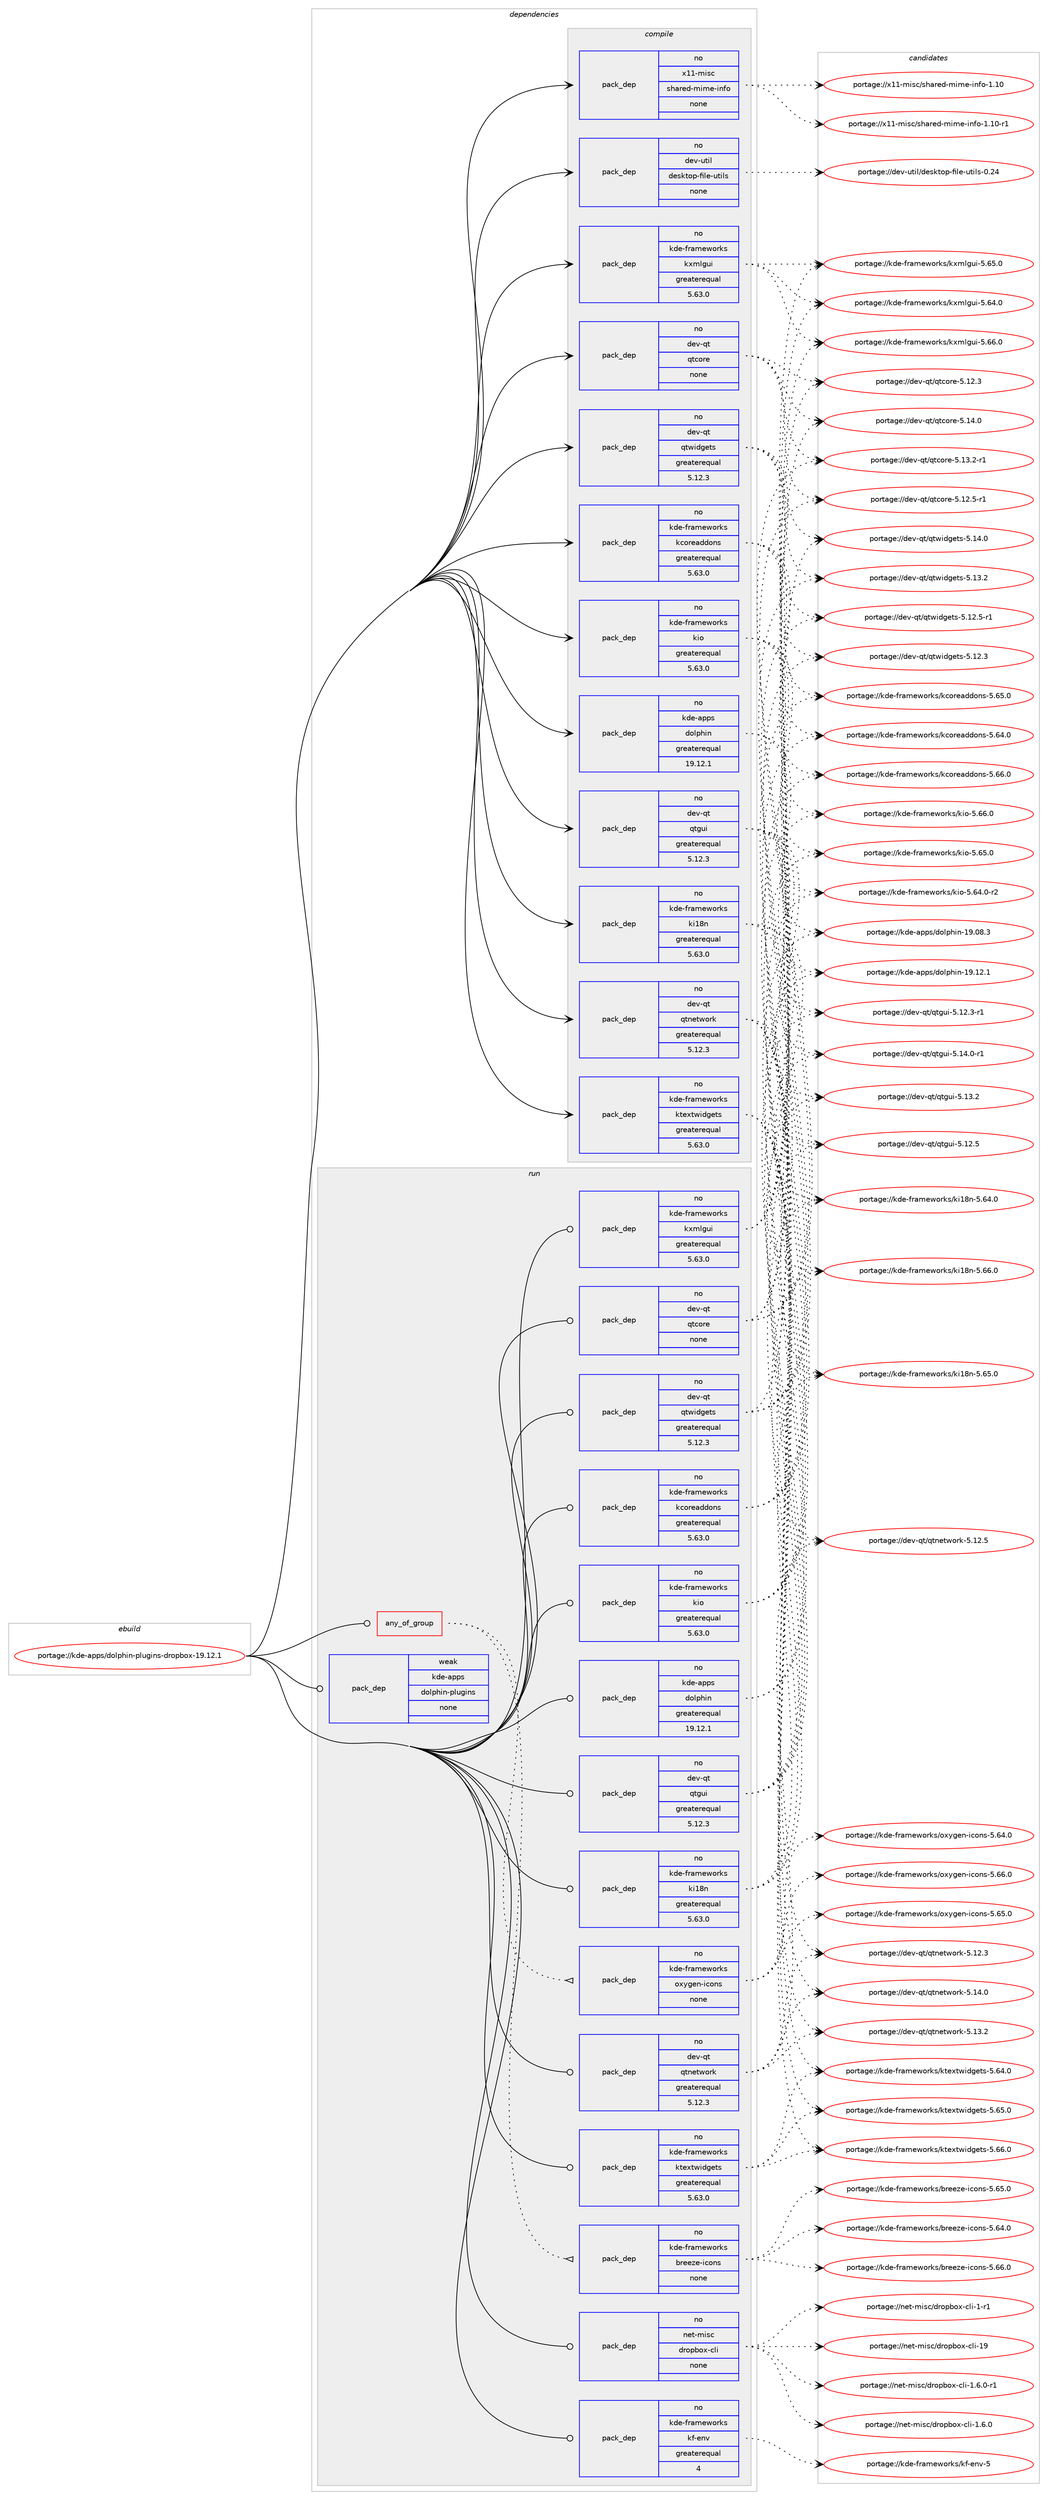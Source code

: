 digraph prolog {

# *************
# Graph options
# *************

newrank=true;
concentrate=true;
compound=true;
graph [rankdir=LR,fontname=Helvetica,fontsize=10,ranksep=1.5];#, ranksep=2.5, nodesep=0.2];
edge  [arrowhead=vee];
node  [fontname=Helvetica,fontsize=10];

# **********
# The ebuild
# **********

subgraph cluster_leftcol {
color=gray;
label=<<i>ebuild</i>>;
id [label="portage://kde-apps/dolphin-plugins-dropbox-19.12.1", color=red, width=4, href="../kde-apps/dolphin-plugins-dropbox-19.12.1.svg"];
}

# ****************
# The dependencies
# ****************

subgraph cluster_midcol {
color=gray;
label=<<i>dependencies</i>>;
subgraph cluster_compile {
fillcolor="#eeeeee";
style=filled;
label=<<i>compile</i>>;
subgraph pack207705 {
dependency268890 [label=<<TABLE BORDER="0" CELLBORDER="1" CELLSPACING="0" CELLPADDING="4" WIDTH="220"><TR><TD ROWSPAN="6" CELLPADDING="30">pack_dep</TD></TR><TR><TD WIDTH="110">no</TD></TR><TR><TD>dev-qt</TD></TR><TR><TD>qtcore</TD></TR><TR><TD>none</TD></TR><TR><TD></TD></TR></TABLE>>, shape=none, color=blue];
}
id:e -> dependency268890:w [weight=20,style="solid",arrowhead="vee"];
subgraph pack207706 {
dependency268891 [label=<<TABLE BORDER="0" CELLBORDER="1" CELLSPACING="0" CELLPADDING="4" WIDTH="220"><TR><TD ROWSPAN="6" CELLPADDING="30">pack_dep</TD></TR><TR><TD WIDTH="110">no</TD></TR><TR><TD>dev-qt</TD></TR><TR><TD>qtgui</TD></TR><TR><TD>greaterequal</TD></TR><TR><TD>5.12.3</TD></TR></TABLE>>, shape=none, color=blue];
}
id:e -> dependency268891:w [weight=20,style="solid",arrowhead="vee"];
subgraph pack207707 {
dependency268892 [label=<<TABLE BORDER="0" CELLBORDER="1" CELLSPACING="0" CELLPADDING="4" WIDTH="220"><TR><TD ROWSPAN="6" CELLPADDING="30">pack_dep</TD></TR><TR><TD WIDTH="110">no</TD></TR><TR><TD>dev-qt</TD></TR><TR><TD>qtnetwork</TD></TR><TR><TD>greaterequal</TD></TR><TR><TD>5.12.3</TD></TR></TABLE>>, shape=none, color=blue];
}
id:e -> dependency268892:w [weight=20,style="solid",arrowhead="vee"];
subgraph pack207708 {
dependency268893 [label=<<TABLE BORDER="0" CELLBORDER="1" CELLSPACING="0" CELLPADDING="4" WIDTH="220"><TR><TD ROWSPAN="6" CELLPADDING="30">pack_dep</TD></TR><TR><TD WIDTH="110">no</TD></TR><TR><TD>dev-qt</TD></TR><TR><TD>qtwidgets</TD></TR><TR><TD>greaterequal</TD></TR><TR><TD>5.12.3</TD></TR></TABLE>>, shape=none, color=blue];
}
id:e -> dependency268893:w [weight=20,style="solid",arrowhead="vee"];
subgraph pack207709 {
dependency268894 [label=<<TABLE BORDER="0" CELLBORDER="1" CELLSPACING="0" CELLPADDING="4" WIDTH="220"><TR><TD ROWSPAN="6" CELLPADDING="30">pack_dep</TD></TR><TR><TD WIDTH="110">no</TD></TR><TR><TD>dev-util</TD></TR><TR><TD>desktop-file-utils</TD></TR><TR><TD>none</TD></TR><TR><TD></TD></TR></TABLE>>, shape=none, color=blue];
}
id:e -> dependency268894:w [weight=20,style="solid",arrowhead="vee"];
subgraph pack207710 {
dependency268895 [label=<<TABLE BORDER="0" CELLBORDER="1" CELLSPACING="0" CELLPADDING="4" WIDTH="220"><TR><TD ROWSPAN="6" CELLPADDING="30">pack_dep</TD></TR><TR><TD WIDTH="110">no</TD></TR><TR><TD>kde-apps</TD></TR><TR><TD>dolphin</TD></TR><TR><TD>greaterequal</TD></TR><TR><TD>19.12.1</TD></TR></TABLE>>, shape=none, color=blue];
}
id:e -> dependency268895:w [weight=20,style="solid",arrowhead="vee"];
subgraph pack207711 {
dependency268896 [label=<<TABLE BORDER="0" CELLBORDER="1" CELLSPACING="0" CELLPADDING="4" WIDTH="220"><TR><TD ROWSPAN="6" CELLPADDING="30">pack_dep</TD></TR><TR><TD WIDTH="110">no</TD></TR><TR><TD>kde-frameworks</TD></TR><TR><TD>kcoreaddons</TD></TR><TR><TD>greaterequal</TD></TR><TR><TD>5.63.0</TD></TR></TABLE>>, shape=none, color=blue];
}
id:e -> dependency268896:w [weight=20,style="solid",arrowhead="vee"];
subgraph pack207712 {
dependency268897 [label=<<TABLE BORDER="0" CELLBORDER="1" CELLSPACING="0" CELLPADDING="4" WIDTH="220"><TR><TD ROWSPAN="6" CELLPADDING="30">pack_dep</TD></TR><TR><TD WIDTH="110">no</TD></TR><TR><TD>kde-frameworks</TD></TR><TR><TD>ki18n</TD></TR><TR><TD>greaterequal</TD></TR><TR><TD>5.63.0</TD></TR></TABLE>>, shape=none, color=blue];
}
id:e -> dependency268897:w [weight=20,style="solid",arrowhead="vee"];
subgraph pack207713 {
dependency268898 [label=<<TABLE BORDER="0" CELLBORDER="1" CELLSPACING="0" CELLPADDING="4" WIDTH="220"><TR><TD ROWSPAN="6" CELLPADDING="30">pack_dep</TD></TR><TR><TD WIDTH="110">no</TD></TR><TR><TD>kde-frameworks</TD></TR><TR><TD>kio</TD></TR><TR><TD>greaterequal</TD></TR><TR><TD>5.63.0</TD></TR></TABLE>>, shape=none, color=blue];
}
id:e -> dependency268898:w [weight=20,style="solid",arrowhead="vee"];
subgraph pack207714 {
dependency268899 [label=<<TABLE BORDER="0" CELLBORDER="1" CELLSPACING="0" CELLPADDING="4" WIDTH="220"><TR><TD ROWSPAN="6" CELLPADDING="30">pack_dep</TD></TR><TR><TD WIDTH="110">no</TD></TR><TR><TD>kde-frameworks</TD></TR><TR><TD>ktextwidgets</TD></TR><TR><TD>greaterequal</TD></TR><TR><TD>5.63.0</TD></TR></TABLE>>, shape=none, color=blue];
}
id:e -> dependency268899:w [weight=20,style="solid",arrowhead="vee"];
subgraph pack207715 {
dependency268900 [label=<<TABLE BORDER="0" CELLBORDER="1" CELLSPACING="0" CELLPADDING="4" WIDTH="220"><TR><TD ROWSPAN="6" CELLPADDING="30">pack_dep</TD></TR><TR><TD WIDTH="110">no</TD></TR><TR><TD>kde-frameworks</TD></TR><TR><TD>kxmlgui</TD></TR><TR><TD>greaterequal</TD></TR><TR><TD>5.63.0</TD></TR></TABLE>>, shape=none, color=blue];
}
id:e -> dependency268900:w [weight=20,style="solid",arrowhead="vee"];
subgraph pack207716 {
dependency268901 [label=<<TABLE BORDER="0" CELLBORDER="1" CELLSPACING="0" CELLPADDING="4" WIDTH="220"><TR><TD ROWSPAN="6" CELLPADDING="30">pack_dep</TD></TR><TR><TD WIDTH="110">no</TD></TR><TR><TD>x11-misc</TD></TR><TR><TD>shared-mime-info</TD></TR><TR><TD>none</TD></TR><TR><TD></TD></TR></TABLE>>, shape=none, color=blue];
}
id:e -> dependency268901:w [weight=20,style="solid",arrowhead="vee"];
}
subgraph cluster_compileandrun {
fillcolor="#eeeeee";
style=filled;
label=<<i>compile and run</i>>;
}
subgraph cluster_run {
fillcolor="#eeeeee";
style=filled;
label=<<i>run</i>>;
subgraph any4036 {
dependency268902 [label=<<TABLE BORDER="0" CELLBORDER="1" CELLSPACING="0" CELLPADDING="4"><TR><TD CELLPADDING="10">any_of_group</TD></TR></TABLE>>, shape=none, color=red];subgraph pack207717 {
dependency268903 [label=<<TABLE BORDER="0" CELLBORDER="1" CELLSPACING="0" CELLPADDING="4" WIDTH="220"><TR><TD ROWSPAN="6" CELLPADDING="30">pack_dep</TD></TR><TR><TD WIDTH="110">no</TD></TR><TR><TD>kde-frameworks</TD></TR><TR><TD>breeze-icons</TD></TR><TR><TD>none</TD></TR><TR><TD></TD></TR></TABLE>>, shape=none, color=blue];
}
dependency268902:e -> dependency268903:w [weight=20,style="dotted",arrowhead="oinv"];
subgraph pack207718 {
dependency268904 [label=<<TABLE BORDER="0" CELLBORDER="1" CELLSPACING="0" CELLPADDING="4" WIDTH="220"><TR><TD ROWSPAN="6" CELLPADDING="30">pack_dep</TD></TR><TR><TD WIDTH="110">no</TD></TR><TR><TD>kde-frameworks</TD></TR><TR><TD>oxygen-icons</TD></TR><TR><TD>none</TD></TR><TR><TD></TD></TR></TABLE>>, shape=none, color=blue];
}
dependency268902:e -> dependency268904:w [weight=20,style="dotted",arrowhead="oinv"];
}
id:e -> dependency268902:w [weight=20,style="solid",arrowhead="odot"];
subgraph pack207719 {
dependency268905 [label=<<TABLE BORDER="0" CELLBORDER="1" CELLSPACING="0" CELLPADDING="4" WIDTH="220"><TR><TD ROWSPAN="6" CELLPADDING="30">pack_dep</TD></TR><TR><TD WIDTH="110">no</TD></TR><TR><TD>dev-qt</TD></TR><TR><TD>qtcore</TD></TR><TR><TD>none</TD></TR><TR><TD></TD></TR></TABLE>>, shape=none, color=blue];
}
id:e -> dependency268905:w [weight=20,style="solid",arrowhead="odot"];
subgraph pack207720 {
dependency268906 [label=<<TABLE BORDER="0" CELLBORDER="1" CELLSPACING="0" CELLPADDING="4" WIDTH="220"><TR><TD ROWSPAN="6" CELLPADDING="30">pack_dep</TD></TR><TR><TD WIDTH="110">no</TD></TR><TR><TD>dev-qt</TD></TR><TR><TD>qtgui</TD></TR><TR><TD>greaterequal</TD></TR><TR><TD>5.12.3</TD></TR></TABLE>>, shape=none, color=blue];
}
id:e -> dependency268906:w [weight=20,style="solid",arrowhead="odot"];
subgraph pack207721 {
dependency268907 [label=<<TABLE BORDER="0" CELLBORDER="1" CELLSPACING="0" CELLPADDING="4" WIDTH="220"><TR><TD ROWSPAN="6" CELLPADDING="30">pack_dep</TD></TR><TR><TD WIDTH="110">no</TD></TR><TR><TD>dev-qt</TD></TR><TR><TD>qtnetwork</TD></TR><TR><TD>greaterequal</TD></TR><TR><TD>5.12.3</TD></TR></TABLE>>, shape=none, color=blue];
}
id:e -> dependency268907:w [weight=20,style="solid",arrowhead="odot"];
subgraph pack207722 {
dependency268908 [label=<<TABLE BORDER="0" CELLBORDER="1" CELLSPACING="0" CELLPADDING="4" WIDTH="220"><TR><TD ROWSPAN="6" CELLPADDING="30">pack_dep</TD></TR><TR><TD WIDTH="110">no</TD></TR><TR><TD>dev-qt</TD></TR><TR><TD>qtwidgets</TD></TR><TR><TD>greaterequal</TD></TR><TR><TD>5.12.3</TD></TR></TABLE>>, shape=none, color=blue];
}
id:e -> dependency268908:w [weight=20,style="solid",arrowhead="odot"];
subgraph pack207723 {
dependency268909 [label=<<TABLE BORDER="0" CELLBORDER="1" CELLSPACING="0" CELLPADDING="4" WIDTH="220"><TR><TD ROWSPAN="6" CELLPADDING="30">pack_dep</TD></TR><TR><TD WIDTH="110">no</TD></TR><TR><TD>kde-apps</TD></TR><TR><TD>dolphin</TD></TR><TR><TD>greaterequal</TD></TR><TR><TD>19.12.1</TD></TR></TABLE>>, shape=none, color=blue];
}
id:e -> dependency268909:w [weight=20,style="solid",arrowhead="odot"];
subgraph pack207724 {
dependency268910 [label=<<TABLE BORDER="0" CELLBORDER="1" CELLSPACING="0" CELLPADDING="4" WIDTH="220"><TR><TD ROWSPAN="6" CELLPADDING="30">pack_dep</TD></TR><TR><TD WIDTH="110">no</TD></TR><TR><TD>kde-frameworks</TD></TR><TR><TD>kcoreaddons</TD></TR><TR><TD>greaterequal</TD></TR><TR><TD>5.63.0</TD></TR></TABLE>>, shape=none, color=blue];
}
id:e -> dependency268910:w [weight=20,style="solid",arrowhead="odot"];
subgraph pack207725 {
dependency268911 [label=<<TABLE BORDER="0" CELLBORDER="1" CELLSPACING="0" CELLPADDING="4" WIDTH="220"><TR><TD ROWSPAN="6" CELLPADDING="30">pack_dep</TD></TR><TR><TD WIDTH="110">no</TD></TR><TR><TD>kde-frameworks</TD></TR><TR><TD>kf-env</TD></TR><TR><TD>greaterequal</TD></TR><TR><TD>4</TD></TR></TABLE>>, shape=none, color=blue];
}
id:e -> dependency268911:w [weight=20,style="solid",arrowhead="odot"];
subgraph pack207726 {
dependency268912 [label=<<TABLE BORDER="0" CELLBORDER="1" CELLSPACING="0" CELLPADDING="4" WIDTH="220"><TR><TD ROWSPAN="6" CELLPADDING="30">pack_dep</TD></TR><TR><TD WIDTH="110">no</TD></TR><TR><TD>kde-frameworks</TD></TR><TR><TD>ki18n</TD></TR><TR><TD>greaterequal</TD></TR><TR><TD>5.63.0</TD></TR></TABLE>>, shape=none, color=blue];
}
id:e -> dependency268912:w [weight=20,style="solid",arrowhead="odot"];
subgraph pack207727 {
dependency268913 [label=<<TABLE BORDER="0" CELLBORDER="1" CELLSPACING="0" CELLPADDING="4" WIDTH="220"><TR><TD ROWSPAN="6" CELLPADDING="30">pack_dep</TD></TR><TR><TD WIDTH="110">no</TD></TR><TR><TD>kde-frameworks</TD></TR><TR><TD>kio</TD></TR><TR><TD>greaterequal</TD></TR><TR><TD>5.63.0</TD></TR></TABLE>>, shape=none, color=blue];
}
id:e -> dependency268913:w [weight=20,style="solid",arrowhead="odot"];
subgraph pack207728 {
dependency268914 [label=<<TABLE BORDER="0" CELLBORDER="1" CELLSPACING="0" CELLPADDING="4" WIDTH="220"><TR><TD ROWSPAN="6" CELLPADDING="30">pack_dep</TD></TR><TR><TD WIDTH="110">no</TD></TR><TR><TD>kde-frameworks</TD></TR><TR><TD>ktextwidgets</TD></TR><TR><TD>greaterequal</TD></TR><TR><TD>5.63.0</TD></TR></TABLE>>, shape=none, color=blue];
}
id:e -> dependency268914:w [weight=20,style="solid",arrowhead="odot"];
subgraph pack207729 {
dependency268915 [label=<<TABLE BORDER="0" CELLBORDER="1" CELLSPACING="0" CELLPADDING="4" WIDTH="220"><TR><TD ROWSPAN="6" CELLPADDING="30">pack_dep</TD></TR><TR><TD WIDTH="110">no</TD></TR><TR><TD>kde-frameworks</TD></TR><TR><TD>kxmlgui</TD></TR><TR><TD>greaterequal</TD></TR><TR><TD>5.63.0</TD></TR></TABLE>>, shape=none, color=blue];
}
id:e -> dependency268915:w [weight=20,style="solid",arrowhead="odot"];
subgraph pack207730 {
dependency268916 [label=<<TABLE BORDER="0" CELLBORDER="1" CELLSPACING="0" CELLPADDING="4" WIDTH="220"><TR><TD ROWSPAN="6" CELLPADDING="30">pack_dep</TD></TR><TR><TD WIDTH="110">no</TD></TR><TR><TD>net-misc</TD></TR><TR><TD>dropbox-cli</TD></TR><TR><TD>none</TD></TR><TR><TD></TD></TR></TABLE>>, shape=none, color=blue];
}
id:e -> dependency268916:w [weight=20,style="solid",arrowhead="odot"];
subgraph pack207731 {
dependency268917 [label=<<TABLE BORDER="0" CELLBORDER="1" CELLSPACING="0" CELLPADDING="4" WIDTH="220"><TR><TD ROWSPAN="6" CELLPADDING="30">pack_dep</TD></TR><TR><TD WIDTH="110">weak</TD></TR><TR><TD>kde-apps</TD></TR><TR><TD>dolphin-plugins</TD></TR><TR><TD>none</TD></TR><TR><TD></TD></TR></TABLE>>, shape=none, color=blue];
}
id:e -> dependency268917:w [weight=20,style="solid",arrowhead="odot"];
}
}

# **************
# The candidates
# **************

subgraph cluster_choices {
rank=same;
color=gray;
label=<<i>candidates</i>>;

subgraph choice207705 {
color=black;
nodesep=1;
choice10010111845113116471131169911111410145534649524648 [label="portage://dev-qt/qtcore-5.14.0", color=red, width=4,href="../dev-qt/qtcore-5.14.0.svg"];
choice100101118451131164711311699111114101455346495146504511449 [label="portage://dev-qt/qtcore-5.13.2-r1", color=red, width=4,href="../dev-qt/qtcore-5.13.2-r1.svg"];
choice100101118451131164711311699111114101455346495046534511449 [label="portage://dev-qt/qtcore-5.12.5-r1", color=red, width=4,href="../dev-qt/qtcore-5.12.5-r1.svg"];
choice10010111845113116471131169911111410145534649504651 [label="portage://dev-qt/qtcore-5.12.3", color=red, width=4,href="../dev-qt/qtcore-5.12.3.svg"];
dependency268890:e -> choice10010111845113116471131169911111410145534649524648:w [style=dotted,weight="100"];
dependency268890:e -> choice100101118451131164711311699111114101455346495146504511449:w [style=dotted,weight="100"];
dependency268890:e -> choice100101118451131164711311699111114101455346495046534511449:w [style=dotted,weight="100"];
dependency268890:e -> choice10010111845113116471131169911111410145534649504651:w [style=dotted,weight="100"];
}
subgraph choice207706 {
color=black;
nodesep=1;
choice1001011184511311647113116103117105455346495246484511449 [label="portage://dev-qt/qtgui-5.14.0-r1", color=red, width=4,href="../dev-qt/qtgui-5.14.0-r1.svg"];
choice100101118451131164711311610311710545534649514650 [label="portage://dev-qt/qtgui-5.13.2", color=red, width=4,href="../dev-qt/qtgui-5.13.2.svg"];
choice100101118451131164711311610311710545534649504653 [label="portage://dev-qt/qtgui-5.12.5", color=red, width=4,href="../dev-qt/qtgui-5.12.5.svg"];
choice1001011184511311647113116103117105455346495046514511449 [label="portage://dev-qt/qtgui-5.12.3-r1", color=red, width=4,href="../dev-qt/qtgui-5.12.3-r1.svg"];
dependency268891:e -> choice1001011184511311647113116103117105455346495246484511449:w [style=dotted,weight="100"];
dependency268891:e -> choice100101118451131164711311610311710545534649514650:w [style=dotted,weight="100"];
dependency268891:e -> choice100101118451131164711311610311710545534649504653:w [style=dotted,weight="100"];
dependency268891:e -> choice1001011184511311647113116103117105455346495046514511449:w [style=dotted,weight="100"];
}
subgraph choice207707 {
color=black;
nodesep=1;
choice100101118451131164711311611010111611911111410745534649524648 [label="portage://dev-qt/qtnetwork-5.14.0", color=red, width=4,href="../dev-qt/qtnetwork-5.14.0.svg"];
choice100101118451131164711311611010111611911111410745534649514650 [label="portage://dev-qt/qtnetwork-5.13.2", color=red, width=4,href="../dev-qt/qtnetwork-5.13.2.svg"];
choice100101118451131164711311611010111611911111410745534649504653 [label="portage://dev-qt/qtnetwork-5.12.5", color=red, width=4,href="../dev-qt/qtnetwork-5.12.5.svg"];
choice100101118451131164711311611010111611911111410745534649504651 [label="portage://dev-qt/qtnetwork-5.12.3", color=red, width=4,href="../dev-qt/qtnetwork-5.12.3.svg"];
dependency268892:e -> choice100101118451131164711311611010111611911111410745534649524648:w [style=dotted,weight="100"];
dependency268892:e -> choice100101118451131164711311611010111611911111410745534649514650:w [style=dotted,weight="100"];
dependency268892:e -> choice100101118451131164711311611010111611911111410745534649504653:w [style=dotted,weight="100"];
dependency268892:e -> choice100101118451131164711311611010111611911111410745534649504651:w [style=dotted,weight="100"];
}
subgraph choice207708 {
color=black;
nodesep=1;
choice100101118451131164711311611910510010310111611545534649524648 [label="portage://dev-qt/qtwidgets-5.14.0", color=red, width=4,href="../dev-qt/qtwidgets-5.14.0.svg"];
choice100101118451131164711311611910510010310111611545534649514650 [label="portage://dev-qt/qtwidgets-5.13.2", color=red, width=4,href="../dev-qt/qtwidgets-5.13.2.svg"];
choice1001011184511311647113116119105100103101116115455346495046534511449 [label="portage://dev-qt/qtwidgets-5.12.5-r1", color=red, width=4,href="../dev-qt/qtwidgets-5.12.5-r1.svg"];
choice100101118451131164711311611910510010310111611545534649504651 [label="portage://dev-qt/qtwidgets-5.12.3", color=red, width=4,href="../dev-qt/qtwidgets-5.12.3.svg"];
dependency268893:e -> choice100101118451131164711311611910510010310111611545534649524648:w [style=dotted,weight="100"];
dependency268893:e -> choice100101118451131164711311611910510010310111611545534649514650:w [style=dotted,weight="100"];
dependency268893:e -> choice1001011184511311647113116119105100103101116115455346495046534511449:w [style=dotted,weight="100"];
dependency268893:e -> choice100101118451131164711311611910510010310111611545534649504651:w [style=dotted,weight="100"];
}
subgraph choice207709 {
color=black;
nodesep=1;
choice100101118451171161051084710010111510711611111245102105108101451171161051081154548465052 [label="portage://dev-util/desktop-file-utils-0.24", color=red, width=4,href="../dev-util/desktop-file-utils-0.24.svg"];
dependency268894:e -> choice100101118451171161051084710010111510711611111245102105108101451171161051081154548465052:w [style=dotted,weight="100"];
}
subgraph choice207710 {
color=black;
nodesep=1;
choice1071001014597112112115471001111081121041051104549574649504649 [label="portage://kde-apps/dolphin-19.12.1", color=red, width=4,href="../kde-apps/dolphin-19.12.1.svg"];
choice1071001014597112112115471001111081121041051104549574648564651 [label="portage://kde-apps/dolphin-19.08.3", color=red, width=4,href="../kde-apps/dolphin-19.08.3.svg"];
dependency268895:e -> choice1071001014597112112115471001111081121041051104549574649504649:w [style=dotted,weight="100"];
dependency268895:e -> choice1071001014597112112115471001111081121041051104549574648564651:w [style=dotted,weight="100"];
}
subgraph choice207711 {
color=black;
nodesep=1;
choice107100101451021149710910111911111410711547107991111141019710010011111011545534654544648 [label="portage://kde-frameworks/kcoreaddons-5.66.0", color=red, width=4,href="../kde-frameworks/kcoreaddons-5.66.0.svg"];
choice107100101451021149710910111911111410711547107991111141019710010011111011545534654534648 [label="portage://kde-frameworks/kcoreaddons-5.65.0", color=red, width=4,href="../kde-frameworks/kcoreaddons-5.65.0.svg"];
choice107100101451021149710910111911111410711547107991111141019710010011111011545534654524648 [label="portage://kde-frameworks/kcoreaddons-5.64.0", color=red, width=4,href="../kde-frameworks/kcoreaddons-5.64.0.svg"];
dependency268896:e -> choice107100101451021149710910111911111410711547107991111141019710010011111011545534654544648:w [style=dotted,weight="100"];
dependency268896:e -> choice107100101451021149710910111911111410711547107991111141019710010011111011545534654534648:w [style=dotted,weight="100"];
dependency268896:e -> choice107100101451021149710910111911111410711547107991111141019710010011111011545534654524648:w [style=dotted,weight="100"];
}
subgraph choice207712 {
color=black;
nodesep=1;
choice107100101451021149710910111911111410711547107105495611045534654544648 [label="portage://kde-frameworks/ki18n-5.66.0", color=red, width=4,href="../kde-frameworks/ki18n-5.66.0.svg"];
choice107100101451021149710910111911111410711547107105495611045534654534648 [label="portage://kde-frameworks/ki18n-5.65.0", color=red, width=4,href="../kde-frameworks/ki18n-5.65.0.svg"];
choice107100101451021149710910111911111410711547107105495611045534654524648 [label="portage://kde-frameworks/ki18n-5.64.0", color=red, width=4,href="../kde-frameworks/ki18n-5.64.0.svg"];
dependency268897:e -> choice107100101451021149710910111911111410711547107105495611045534654544648:w [style=dotted,weight="100"];
dependency268897:e -> choice107100101451021149710910111911111410711547107105495611045534654534648:w [style=dotted,weight="100"];
dependency268897:e -> choice107100101451021149710910111911111410711547107105495611045534654524648:w [style=dotted,weight="100"];
}
subgraph choice207713 {
color=black;
nodesep=1;
choice10710010145102114971091011191111141071154710710511145534654544648 [label="portage://kde-frameworks/kio-5.66.0", color=red, width=4,href="../kde-frameworks/kio-5.66.0.svg"];
choice10710010145102114971091011191111141071154710710511145534654534648 [label="portage://kde-frameworks/kio-5.65.0", color=red, width=4,href="../kde-frameworks/kio-5.65.0.svg"];
choice107100101451021149710910111911111410711547107105111455346545246484511450 [label="portage://kde-frameworks/kio-5.64.0-r2", color=red, width=4,href="../kde-frameworks/kio-5.64.0-r2.svg"];
dependency268898:e -> choice10710010145102114971091011191111141071154710710511145534654544648:w [style=dotted,weight="100"];
dependency268898:e -> choice10710010145102114971091011191111141071154710710511145534654534648:w [style=dotted,weight="100"];
dependency268898:e -> choice107100101451021149710910111911111410711547107105111455346545246484511450:w [style=dotted,weight="100"];
}
subgraph choice207714 {
color=black;
nodesep=1;
choice10710010145102114971091011191111141071154710711610112011611910510010310111611545534654544648 [label="portage://kde-frameworks/ktextwidgets-5.66.0", color=red, width=4,href="../kde-frameworks/ktextwidgets-5.66.0.svg"];
choice10710010145102114971091011191111141071154710711610112011611910510010310111611545534654534648 [label="portage://kde-frameworks/ktextwidgets-5.65.0", color=red, width=4,href="../kde-frameworks/ktextwidgets-5.65.0.svg"];
choice10710010145102114971091011191111141071154710711610112011611910510010310111611545534654524648 [label="portage://kde-frameworks/ktextwidgets-5.64.0", color=red, width=4,href="../kde-frameworks/ktextwidgets-5.64.0.svg"];
dependency268899:e -> choice10710010145102114971091011191111141071154710711610112011611910510010310111611545534654544648:w [style=dotted,weight="100"];
dependency268899:e -> choice10710010145102114971091011191111141071154710711610112011611910510010310111611545534654534648:w [style=dotted,weight="100"];
dependency268899:e -> choice10710010145102114971091011191111141071154710711610112011611910510010310111611545534654524648:w [style=dotted,weight="100"];
}
subgraph choice207715 {
color=black;
nodesep=1;
choice10710010145102114971091011191111141071154710712010910810311710545534654544648 [label="portage://kde-frameworks/kxmlgui-5.66.0", color=red, width=4,href="../kde-frameworks/kxmlgui-5.66.0.svg"];
choice10710010145102114971091011191111141071154710712010910810311710545534654534648 [label="portage://kde-frameworks/kxmlgui-5.65.0", color=red, width=4,href="../kde-frameworks/kxmlgui-5.65.0.svg"];
choice10710010145102114971091011191111141071154710712010910810311710545534654524648 [label="portage://kde-frameworks/kxmlgui-5.64.0", color=red, width=4,href="../kde-frameworks/kxmlgui-5.64.0.svg"];
dependency268900:e -> choice10710010145102114971091011191111141071154710712010910810311710545534654544648:w [style=dotted,weight="100"];
dependency268900:e -> choice10710010145102114971091011191111141071154710712010910810311710545534654534648:w [style=dotted,weight="100"];
dependency268900:e -> choice10710010145102114971091011191111141071154710712010910810311710545534654524648:w [style=dotted,weight="100"];
}
subgraph choice207716 {
color=black;
nodesep=1;
choice120494945109105115994711510497114101100451091051091014510511010211145494649484511449 [label="portage://x11-misc/shared-mime-info-1.10-r1", color=red, width=4,href="../x11-misc/shared-mime-info-1.10-r1.svg"];
choice12049494510910511599471151049711410110045109105109101451051101021114549464948 [label="portage://x11-misc/shared-mime-info-1.10", color=red, width=4,href="../x11-misc/shared-mime-info-1.10.svg"];
dependency268901:e -> choice120494945109105115994711510497114101100451091051091014510511010211145494649484511449:w [style=dotted,weight="100"];
dependency268901:e -> choice12049494510910511599471151049711410110045109105109101451051101021114549464948:w [style=dotted,weight="100"];
}
subgraph choice207717 {
color=black;
nodesep=1;
choice10710010145102114971091011191111141071154798114101101122101451059911111011545534654544648 [label="portage://kde-frameworks/breeze-icons-5.66.0", color=red, width=4,href="../kde-frameworks/breeze-icons-5.66.0.svg"];
choice10710010145102114971091011191111141071154798114101101122101451059911111011545534654534648 [label="portage://kde-frameworks/breeze-icons-5.65.0", color=red, width=4,href="../kde-frameworks/breeze-icons-5.65.0.svg"];
choice10710010145102114971091011191111141071154798114101101122101451059911111011545534654524648 [label="portage://kde-frameworks/breeze-icons-5.64.0", color=red, width=4,href="../kde-frameworks/breeze-icons-5.64.0.svg"];
dependency268903:e -> choice10710010145102114971091011191111141071154798114101101122101451059911111011545534654544648:w [style=dotted,weight="100"];
dependency268903:e -> choice10710010145102114971091011191111141071154798114101101122101451059911111011545534654534648:w [style=dotted,weight="100"];
dependency268903:e -> choice10710010145102114971091011191111141071154798114101101122101451059911111011545534654524648:w [style=dotted,weight="100"];
}
subgraph choice207718 {
color=black;
nodesep=1;
choice107100101451021149710910111911111410711547111120121103101110451059911111011545534654544648 [label="portage://kde-frameworks/oxygen-icons-5.66.0", color=red, width=4,href="../kde-frameworks/oxygen-icons-5.66.0.svg"];
choice107100101451021149710910111911111410711547111120121103101110451059911111011545534654534648 [label="portage://kde-frameworks/oxygen-icons-5.65.0", color=red, width=4,href="../kde-frameworks/oxygen-icons-5.65.0.svg"];
choice107100101451021149710910111911111410711547111120121103101110451059911111011545534654524648 [label="portage://kde-frameworks/oxygen-icons-5.64.0", color=red, width=4,href="../kde-frameworks/oxygen-icons-5.64.0.svg"];
dependency268904:e -> choice107100101451021149710910111911111410711547111120121103101110451059911111011545534654544648:w [style=dotted,weight="100"];
dependency268904:e -> choice107100101451021149710910111911111410711547111120121103101110451059911111011545534654534648:w [style=dotted,weight="100"];
dependency268904:e -> choice107100101451021149710910111911111410711547111120121103101110451059911111011545534654524648:w [style=dotted,weight="100"];
}
subgraph choice207719 {
color=black;
nodesep=1;
choice10010111845113116471131169911111410145534649524648 [label="portage://dev-qt/qtcore-5.14.0", color=red, width=4,href="../dev-qt/qtcore-5.14.0.svg"];
choice100101118451131164711311699111114101455346495146504511449 [label="portage://dev-qt/qtcore-5.13.2-r1", color=red, width=4,href="../dev-qt/qtcore-5.13.2-r1.svg"];
choice100101118451131164711311699111114101455346495046534511449 [label="portage://dev-qt/qtcore-5.12.5-r1", color=red, width=4,href="../dev-qt/qtcore-5.12.5-r1.svg"];
choice10010111845113116471131169911111410145534649504651 [label="portage://dev-qt/qtcore-5.12.3", color=red, width=4,href="../dev-qt/qtcore-5.12.3.svg"];
dependency268905:e -> choice10010111845113116471131169911111410145534649524648:w [style=dotted,weight="100"];
dependency268905:e -> choice100101118451131164711311699111114101455346495146504511449:w [style=dotted,weight="100"];
dependency268905:e -> choice100101118451131164711311699111114101455346495046534511449:w [style=dotted,weight="100"];
dependency268905:e -> choice10010111845113116471131169911111410145534649504651:w [style=dotted,weight="100"];
}
subgraph choice207720 {
color=black;
nodesep=1;
choice1001011184511311647113116103117105455346495246484511449 [label="portage://dev-qt/qtgui-5.14.0-r1", color=red, width=4,href="../dev-qt/qtgui-5.14.0-r1.svg"];
choice100101118451131164711311610311710545534649514650 [label="portage://dev-qt/qtgui-5.13.2", color=red, width=4,href="../dev-qt/qtgui-5.13.2.svg"];
choice100101118451131164711311610311710545534649504653 [label="portage://dev-qt/qtgui-5.12.5", color=red, width=4,href="../dev-qt/qtgui-5.12.5.svg"];
choice1001011184511311647113116103117105455346495046514511449 [label="portage://dev-qt/qtgui-5.12.3-r1", color=red, width=4,href="../dev-qt/qtgui-5.12.3-r1.svg"];
dependency268906:e -> choice1001011184511311647113116103117105455346495246484511449:w [style=dotted,weight="100"];
dependency268906:e -> choice100101118451131164711311610311710545534649514650:w [style=dotted,weight="100"];
dependency268906:e -> choice100101118451131164711311610311710545534649504653:w [style=dotted,weight="100"];
dependency268906:e -> choice1001011184511311647113116103117105455346495046514511449:w [style=dotted,weight="100"];
}
subgraph choice207721 {
color=black;
nodesep=1;
choice100101118451131164711311611010111611911111410745534649524648 [label="portage://dev-qt/qtnetwork-5.14.0", color=red, width=4,href="../dev-qt/qtnetwork-5.14.0.svg"];
choice100101118451131164711311611010111611911111410745534649514650 [label="portage://dev-qt/qtnetwork-5.13.2", color=red, width=4,href="../dev-qt/qtnetwork-5.13.2.svg"];
choice100101118451131164711311611010111611911111410745534649504653 [label="portage://dev-qt/qtnetwork-5.12.5", color=red, width=4,href="../dev-qt/qtnetwork-5.12.5.svg"];
choice100101118451131164711311611010111611911111410745534649504651 [label="portage://dev-qt/qtnetwork-5.12.3", color=red, width=4,href="../dev-qt/qtnetwork-5.12.3.svg"];
dependency268907:e -> choice100101118451131164711311611010111611911111410745534649524648:w [style=dotted,weight="100"];
dependency268907:e -> choice100101118451131164711311611010111611911111410745534649514650:w [style=dotted,weight="100"];
dependency268907:e -> choice100101118451131164711311611010111611911111410745534649504653:w [style=dotted,weight="100"];
dependency268907:e -> choice100101118451131164711311611010111611911111410745534649504651:w [style=dotted,weight="100"];
}
subgraph choice207722 {
color=black;
nodesep=1;
choice100101118451131164711311611910510010310111611545534649524648 [label="portage://dev-qt/qtwidgets-5.14.0", color=red, width=4,href="../dev-qt/qtwidgets-5.14.0.svg"];
choice100101118451131164711311611910510010310111611545534649514650 [label="portage://dev-qt/qtwidgets-5.13.2", color=red, width=4,href="../dev-qt/qtwidgets-5.13.2.svg"];
choice1001011184511311647113116119105100103101116115455346495046534511449 [label="portage://dev-qt/qtwidgets-5.12.5-r1", color=red, width=4,href="../dev-qt/qtwidgets-5.12.5-r1.svg"];
choice100101118451131164711311611910510010310111611545534649504651 [label="portage://dev-qt/qtwidgets-5.12.3", color=red, width=4,href="../dev-qt/qtwidgets-5.12.3.svg"];
dependency268908:e -> choice100101118451131164711311611910510010310111611545534649524648:w [style=dotted,weight="100"];
dependency268908:e -> choice100101118451131164711311611910510010310111611545534649514650:w [style=dotted,weight="100"];
dependency268908:e -> choice1001011184511311647113116119105100103101116115455346495046534511449:w [style=dotted,weight="100"];
dependency268908:e -> choice100101118451131164711311611910510010310111611545534649504651:w [style=dotted,weight="100"];
}
subgraph choice207723 {
color=black;
nodesep=1;
choice1071001014597112112115471001111081121041051104549574649504649 [label="portage://kde-apps/dolphin-19.12.1", color=red, width=4,href="../kde-apps/dolphin-19.12.1.svg"];
choice1071001014597112112115471001111081121041051104549574648564651 [label="portage://kde-apps/dolphin-19.08.3", color=red, width=4,href="../kde-apps/dolphin-19.08.3.svg"];
dependency268909:e -> choice1071001014597112112115471001111081121041051104549574649504649:w [style=dotted,weight="100"];
dependency268909:e -> choice1071001014597112112115471001111081121041051104549574648564651:w [style=dotted,weight="100"];
}
subgraph choice207724 {
color=black;
nodesep=1;
choice107100101451021149710910111911111410711547107991111141019710010011111011545534654544648 [label="portage://kde-frameworks/kcoreaddons-5.66.0", color=red, width=4,href="../kde-frameworks/kcoreaddons-5.66.0.svg"];
choice107100101451021149710910111911111410711547107991111141019710010011111011545534654534648 [label="portage://kde-frameworks/kcoreaddons-5.65.0", color=red, width=4,href="../kde-frameworks/kcoreaddons-5.65.0.svg"];
choice107100101451021149710910111911111410711547107991111141019710010011111011545534654524648 [label="portage://kde-frameworks/kcoreaddons-5.64.0", color=red, width=4,href="../kde-frameworks/kcoreaddons-5.64.0.svg"];
dependency268910:e -> choice107100101451021149710910111911111410711547107991111141019710010011111011545534654544648:w [style=dotted,weight="100"];
dependency268910:e -> choice107100101451021149710910111911111410711547107991111141019710010011111011545534654534648:w [style=dotted,weight="100"];
dependency268910:e -> choice107100101451021149710910111911111410711547107991111141019710010011111011545534654524648:w [style=dotted,weight="100"];
}
subgraph choice207725 {
color=black;
nodesep=1;
choice107100101451021149710910111911111410711547107102451011101184553 [label="portage://kde-frameworks/kf-env-5", color=red, width=4,href="../kde-frameworks/kf-env-5.svg"];
dependency268911:e -> choice107100101451021149710910111911111410711547107102451011101184553:w [style=dotted,weight="100"];
}
subgraph choice207726 {
color=black;
nodesep=1;
choice107100101451021149710910111911111410711547107105495611045534654544648 [label="portage://kde-frameworks/ki18n-5.66.0", color=red, width=4,href="../kde-frameworks/ki18n-5.66.0.svg"];
choice107100101451021149710910111911111410711547107105495611045534654534648 [label="portage://kde-frameworks/ki18n-5.65.0", color=red, width=4,href="../kde-frameworks/ki18n-5.65.0.svg"];
choice107100101451021149710910111911111410711547107105495611045534654524648 [label="portage://kde-frameworks/ki18n-5.64.0", color=red, width=4,href="../kde-frameworks/ki18n-5.64.0.svg"];
dependency268912:e -> choice107100101451021149710910111911111410711547107105495611045534654544648:w [style=dotted,weight="100"];
dependency268912:e -> choice107100101451021149710910111911111410711547107105495611045534654534648:w [style=dotted,weight="100"];
dependency268912:e -> choice107100101451021149710910111911111410711547107105495611045534654524648:w [style=dotted,weight="100"];
}
subgraph choice207727 {
color=black;
nodesep=1;
choice10710010145102114971091011191111141071154710710511145534654544648 [label="portage://kde-frameworks/kio-5.66.0", color=red, width=4,href="../kde-frameworks/kio-5.66.0.svg"];
choice10710010145102114971091011191111141071154710710511145534654534648 [label="portage://kde-frameworks/kio-5.65.0", color=red, width=4,href="../kde-frameworks/kio-5.65.0.svg"];
choice107100101451021149710910111911111410711547107105111455346545246484511450 [label="portage://kde-frameworks/kio-5.64.0-r2", color=red, width=4,href="../kde-frameworks/kio-5.64.0-r2.svg"];
dependency268913:e -> choice10710010145102114971091011191111141071154710710511145534654544648:w [style=dotted,weight="100"];
dependency268913:e -> choice10710010145102114971091011191111141071154710710511145534654534648:w [style=dotted,weight="100"];
dependency268913:e -> choice107100101451021149710910111911111410711547107105111455346545246484511450:w [style=dotted,weight="100"];
}
subgraph choice207728 {
color=black;
nodesep=1;
choice10710010145102114971091011191111141071154710711610112011611910510010310111611545534654544648 [label="portage://kde-frameworks/ktextwidgets-5.66.0", color=red, width=4,href="../kde-frameworks/ktextwidgets-5.66.0.svg"];
choice10710010145102114971091011191111141071154710711610112011611910510010310111611545534654534648 [label="portage://kde-frameworks/ktextwidgets-5.65.0", color=red, width=4,href="../kde-frameworks/ktextwidgets-5.65.0.svg"];
choice10710010145102114971091011191111141071154710711610112011611910510010310111611545534654524648 [label="portage://kde-frameworks/ktextwidgets-5.64.0", color=red, width=4,href="../kde-frameworks/ktextwidgets-5.64.0.svg"];
dependency268914:e -> choice10710010145102114971091011191111141071154710711610112011611910510010310111611545534654544648:w [style=dotted,weight="100"];
dependency268914:e -> choice10710010145102114971091011191111141071154710711610112011611910510010310111611545534654534648:w [style=dotted,weight="100"];
dependency268914:e -> choice10710010145102114971091011191111141071154710711610112011611910510010310111611545534654524648:w [style=dotted,weight="100"];
}
subgraph choice207729 {
color=black;
nodesep=1;
choice10710010145102114971091011191111141071154710712010910810311710545534654544648 [label="portage://kde-frameworks/kxmlgui-5.66.0", color=red, width=4,href="../kde-frameworks/kxmlgui-5.66.0.svg"];
choice10710010145102114971091011191111141071154710712010910810311710545534654534648 [label="portage://kde-frameworks/kxmlgui-5.65.0", color=red, width=4,href="../kde-frameworks/kxmlgui-5.65.0.svg"];
choice10710010145102114971091011191111141071154710712010910810311710545534654524648 [label="portage://kde-frameworks/kxmlgui-5.64.0", color=red, width=4,href="../kde-frameworks/kxmlgui-5.64.0.svg"];
dependency268915:e -> choice10710010145102114971091011191111141071154710712010910810311710545534654544648:w [style=dotted,weight="100"];
dependency268915:e -> choice10710010145102114971091011191111141071154710712010910810311710545534654534648:w [style=dotted,weight="100"];
dependency268915:e -> choice10710010145102114971091011191111141071154710712010910810311710545534654524648:w [style=dotted,weight="100"];
}
subgraph choice207730 {
color=black;
nodesep=1;
choice110101116451091051159947100114111112981111204599108105454957 [label="portage://net-misc/dropbox-cli-19", color=red, width=4,href="../net-misc/dropbox-cli-19.svg"];
choice1101011164510910511599471001141111129811112045991081054549465446484511449 [label="portage://net-misc/dropbox-cli-1.6.0-r1", color=red, width=4,href="../net-misc/dropbox-cli-1.6.0-r1.svg"];
choice110101116451091051159947100114111112981111204599108105454946544648 [label="portage://net-misc/dropbox-cli-1.6.0", color=red, width=4,href="../net-misc/dropbox-cli-1.6.0.svg"];
choice11010111645109105115994710011411111298111120459910810545494511449 [label="portage://net-misc/dropbox-cli-1-r1", color=red, width=4,href="../net-misc/dropbox-cli-1-r1.svg"];
dependency268916:e -> choice110101116451091051159947100114111112981111204599108105454957:w [style=dotted,weight="100"];
dependency268916:e -> choice1101011164510910511599471001141111129811112045991081054549465446484511449:w [style=dotted,weight="100"];
dependency268916:e -> choice110101116451091051159947100114111112981111204599108105454946544648:w [style=dotted,weight="100"];
dependency268916:e -> choice11010111645109105115994710011411111298111120459910810545494511449:w [style=dotted,weight="100"];
}
subgraph choice207731 {
color=black;
nodesep=1;
}
}

}
